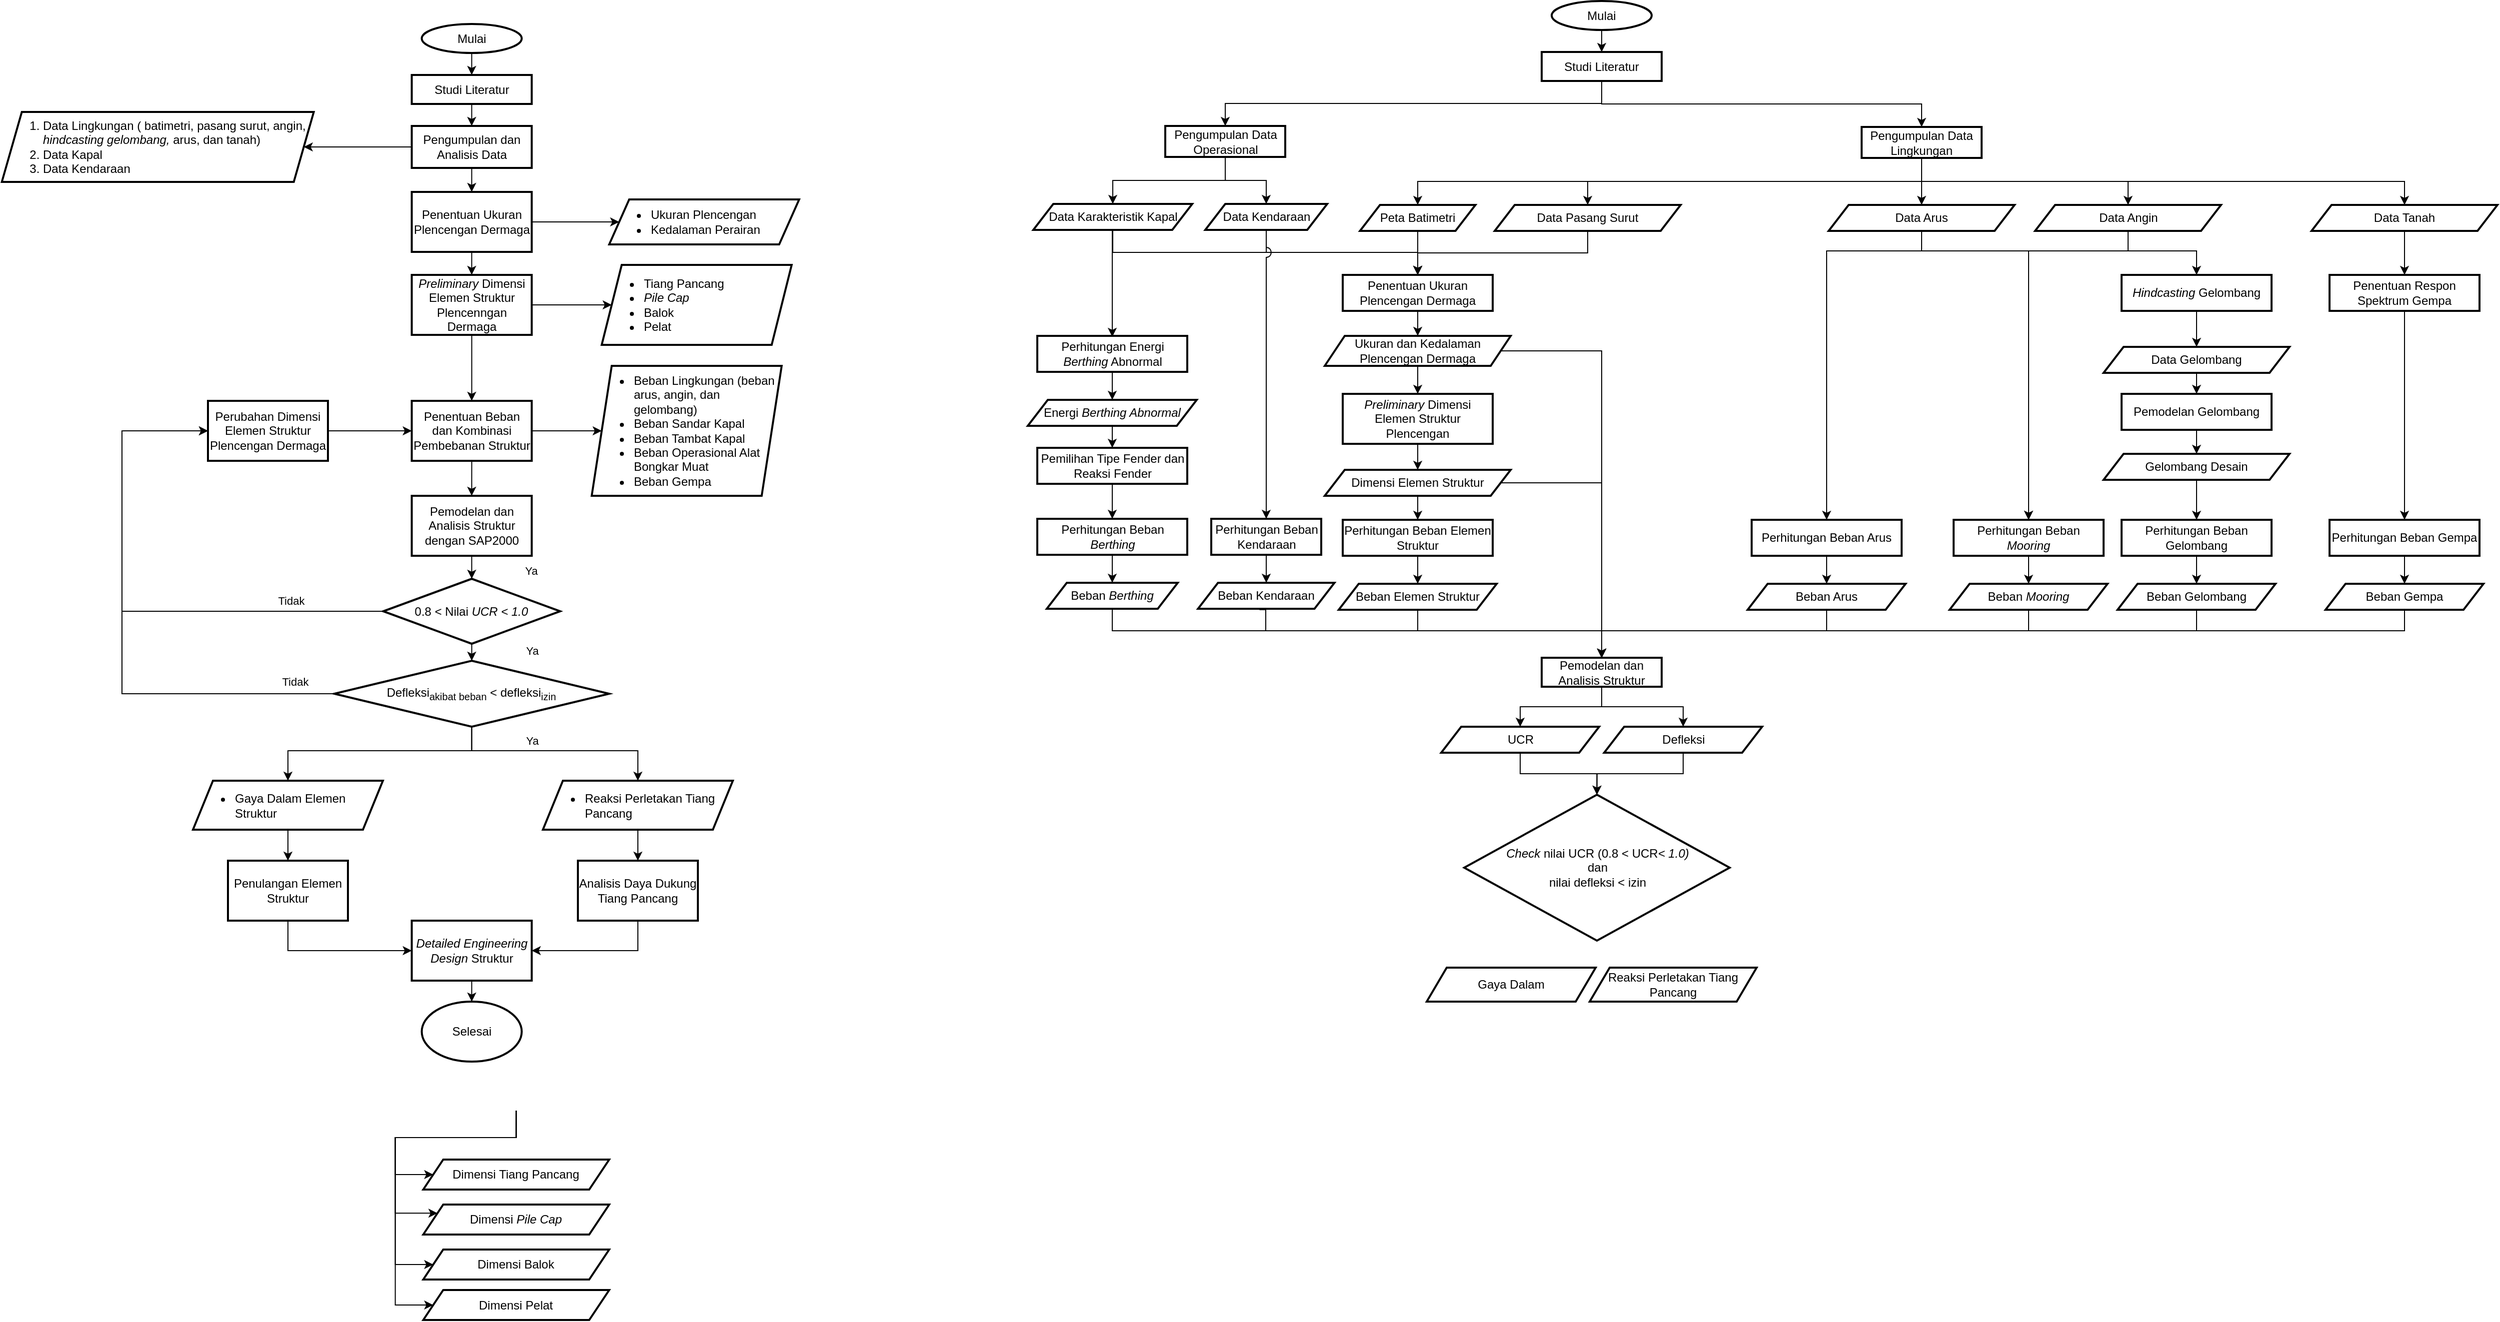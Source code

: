 <mxfile version="21.5.1" type="github">
  <diagram id="hsn3fKaMIO-5Dz97zqOI" name="Halaman-1">
    <mxGraphModel dx="2057" dy="932" grid="0" gridSize="10" guides="1" tooltips="1" connect="1" arrows="1" fold="1" page="0" pageScale="1" pageWidth="1169" pageHeight="827" background="none" math="0" shadow="0">
      <root>
        <mxCell id="0" />
        <mxCell id="1" parent="0" />
        <mxCell id="RGUvr4DlTQq4D04LTztD-4" value="" style="edgeStyle=orthogonalEdgeStyle;rounded=0;orthogonalLoop=1;jettySize=auto;html=1;" parent="1" source="RGUvr4DlTQq4D04LTztD-1" target="RGUvr4DlTQq4D04LTztD-3" edge="1">
          <mxGeometry relative="1" as="geometry" />
        </mxCell>
        <mxCell id="RGUvr4DlTQq4D04LTztD-1" value="Mulai" style="strokeWidth=2;html=1;shape=mxgraph.flowchart.start_1;whiteSpace=wrap;" parent="1" vertex="1">
          <mxGeometry x="509.83" y="353" width="100" height="29" as="geometry" />
        </mxCell>
        <mxCell id="RGUvr4DlTQq4D04LTztD-11" value="" style="edgeStyle=orthogonalEdgeStyle;rounded=0;orthogonalLoop=1;jettySize=auto;html=1;" parent="1" source="RGUvr4DlTQq4D04LTztD-3" target="RGUvr4DlTQq4D04LTztD-10" edge="1">
          <mxGeometry relative="1" as="geometry" />
        </mxCell>
        <mxCell id="RGUvr4DlTQq4D04LTztD-3" value="Studi Literatur" style="whiteSpace=wrap;html=1;strokeWidth=2;" parent="1" vertex="1">
          <mxGeometry x="499.83" y="404" width="120" height="29" as="geometry" />
        </mxCell>
        <mxCell id="RGUvr4DlTQq4D04LTztD-22" style="edgeStyle=orthogonalEdgeStyle;rounded=0;orthogonalLoop=1;jettySize=auto;html=1;entryX=1;entryY=0.5;entryDx=0;entryDy=0;" parent="1" source="RGUvr4DlTQq4D04LTztD-10" target="RGUvr4DlTQq4D04LTztD-19" edge="1">
          <mxGeometry relative="1" as="geometry" />
        </mxCell>
        <mxCell id="RGUvr4DlTQq4D04LTztD-25" style="edgeStyle=orthogonalEdgeStyle;rounded=0;orthogonalLoop=1;jettySize=auto;html=1;" parent="1" source="RGUvr4DlTQq4D04LTztD-10" target="RGUvr4DlTQq4D04LTztD-24" edge="1">
          <mxGeometry relative="1" as="geometry" />
        </mxCell>
        <mxCell id="RGUvr4DlTQq4D04LTztD-10" value="Pengumpulan dan Analisis Data" style="whiteSpace=wrap;html=1;strokeWidth=2;" parent="1" vertex="1">
          <mxGeometry x="499.83" y="455" width="120" height="42" as="geometry" />
        </mxCell>
        <mxCell id="RGUvr4DlTQq4D04LTztD-19" value="&lt;ol&gt;&lt;li style=&quot;text-align: left;&quot;&gt;Data Lingkungan ( batimetri, pasang surut, angin, &lt;i&gt;hindcasting gelombang,&lt;/i&gt;&amp;nbsp;arus, dan tanah)&lt;/li&gt;&lt;li style=&quot;text-align: left;&quot;&gt;Data Kapal&lt;/li&gt;&lt;li style=&quot;text-align: left;&quot;&gt;Data Kendaraan&lt;/li&gt;&lt;/ol&gt;" style="shape=parallelogram;perimeter=parallelogramPerimeter;whiteSpace=wrap;html=1;fixedSize=1;strokeWidth=2;align=center;" parent="1" vertex="1">
          <mxGeometry x="89.83" y="441" width="312" height="70" as="geometry" />
        </mxCell>
        <mxCell id="RGUvr4DlTQq4D04LTztD-29" value="" style="edgeStyle=orthogonalEdgeStyle;rounded=0;orthogonalLoop=1;jettySize=auto;html=1;" parent="1" source="RGUvr4DlTQq4D04LTztD-24" target="RGUvr4DlTQq4D04LTztD-28" edge="1">
          <mxGeometry relative="1" as="geometry" />
        </mxCell>
        <mxCell id="RGUvr4DlTQq4D04LTztD-31" value="" style="edgeStyle=orthogonalEdgeStyle;rounded=0;orthogonalLoop=1;jettySize=auto;html=1;" parent="1" source="RGUvr4DlTQq4D04LTztD-24" target="RGUvr4DlTQq4D04LTztD-30" edge="1">
          <mxGeometry relative="1" as="geometry" />
        </mxCell>
        <mxCell id="RGUvr4DlTQq4D04LTztD-24" value="Penentuan Ukuran Plencengan Dermaga" style="whiteSpace=wrap;html=1;strokeWidth=2;" parent="1" vertex="1">
          <mxGeometry x="499.83" y="521" width="120" height="60" as="geometry" />
        </mxCell>
        <mxCell id="RGUvr4DlTQq4D04LTztD-28" value="&lt;ul&gt;&lt;li&gt;Ukuran Plencengan&lt;/li&gt;&lt;li&gt;Kedalaman Perairan&lt;/li&gt;&lt;/ul&gt;" style="shape=parallelogram;perimeter=parallelogramPerimeter;whiteSpace=wrap;html=1;fixedSize=1;strokeWidth=2;align=left;" parent="1" vertex="1">
          <mxGeometry x="697.33" y="528.5" width="190" height="45" as="geometry" />
        </mxCell>
        <mxCell id="RGUvr4DlTQq4D04LTztD-35" style="edgeStyle=orthogonalEdgeStyle;rounded=0;orthogonalLoop=1;jettySize=auto;html=1;" parent="1" source="RGUvr4DlTQq4D04LTztD-30" target="RGUvr4DlTQq4D04LTztD-34" edge="1">
          <mxGeometry relative="1" as="geometry" />
        </mxCell>
        <mxCell id="RGUvr4DlTQq4D04LTztD-37" style="edgeStyle=orthogonalEdgeStyle;rounded=0;orthogonalLoop=1;jettySize=auto;html=1;" parent="1" source="RGUvr4DlTQq4D04LTztD-30" target="RGUvr4DlTQq4D04LTztD-36" edge="1">
          <mxGeometry relative="1" as="geometry" />
        </mxCell>
        <mxCell id="RGUvr4DlTQq4D04LTztD-30" value="&lt;i&gt;Preliminary&lt;/i&gt; Dimensi Elemen Struktur Plencenngan Dermaga" style="whiteSpace=wrap;html=1;strokeWidth=2;" parent="1" vertex="1">
          <mxGeometry x="499.83" y="604" width="120" height="60" as="geometry" />
        </mxCell>
        <mxCell id="RGUvr4DlTQq4D04LTztD-34" value="&lt;ul&gt;&lt;li&gt;Tiang Pancang&lt;/li&gt;&lt;li&gt;&lt;i&gt;Pile Cap&lt;/i&gt;&lt;/li&gt;&lt;li&gt;Balok&lt;/li&gt;&lt;li&gt;Pelat&lt;/li&gt;&lt;/ul&gt;" style="shape=parallelogram;perimeter=parallelogramPerimeter;whiteSpace=wrap;html=1;fixedSize=1;strokeWidth=2;align=left;" parent="1" vertex="1">
          <mxGeometry x="689.83" y="594" width="190" height="80" as="geometry" />
        </mxCell>
        <mxCell id="RGUvr4DlTQq4D04LTztD-39" style="edgeStyle=orthogonalEdgeStyle;rounded=0;orthogonalLoop=1;jettySize=auto;html=1;exitX=0.5;exitY=1;exitDx=0;exitDy=0;" parent="1" source="RGUvr4DlTQq4D04LTztD-36" target="RGUvr4DlTQq4D04LTztD-38" edge="1">
          <mxGeometry relative="1" as="geometry" />
        </mxCell>
        <mxCell id="RGUvr4DlTQq4D04LTztD-44" style="edgeStyle=orthogonalEdgeStyle;rounded=0;orthogonalLoop=1;jettySize=auto;html=1;exitX=1;exitY=0.5;exitDx=0;exitDy=0;" parent="1" source="RGUvr4DlTQq4D04LTztD-36" target="RGUvr4DlTQq4D04LTztD-43" edge="1">
          <mxGeometry relative="1" as="geometry" />
        </mxCell>
        <mxCell id="RGUvr4DlTQq4D04LTztD-36" value="Penentuan Beban dan Kombinasi Pembebanan Struktur" style="whiteSpace=wrap;html=1;strokeWidth=2;" parent="1" vertex="1">
          <mxGeometry x="499.83" y="730" width="120" height="60" as="geometry" />
        </mxCell>
        <mxCell id="RGUvr4DlTQq4D04LTztD-47" style="edgeStyle=orthogonalEdgeStyle;rounded=0;orthogonalLoop=1;jettySize=auto;html=1;entryX=0.5;entryY=0;entryDx=0;entryDy=0;entryPerimeter=0;" parent="1" source="RGUvr4DlTQq4D04LTztD-38" target="RGUvr4DlTQq4D04LTztD-46" edge="1">
          <mxGeometry relative="1" as="geometry" />
        </mxCell>
        <mxCell id="RGUvr4DlTQq4D04LTztD-38" value="Pemodelan dan Analisis Struktur dengan SAP2000" style="whiteSpace=wrap;html=1;strokeWidth=2;" parent="1" vertex="1">
          <mxGeometry x="499.83" y="825" width="120" height="60" as="geometry" />
        </mxCell>
        <mxCell id="RGUvr4DlTQq4D04LTztD-43" value="&lt;ul&gt;&lt;li&gt;Beban Lingkungan (beban arus, angin, dan gelombang)&lt;/li&gt;&lt;li&gt;Beban Sandar Kapal&lt;/li&gt;&lt;li&gt;Beban Tambat Kapal&lt;/li&gt;&lt;li&gt;Beban Operasional Alat&amp;nbsp; Bongkar Muat&lt;/li&gt;&lt;li&gt;Beban Gempa&lt;/li&gt;&lt;/ul&gt;" style="shape=parallelogram;perimeter=parallelogramPerimeter;whiteSpace=wrap;html=1;fixedSize=1;strokeWidth=2;align=left;" parent="1" vertex="1">
          <mxGeometry x="679.83" y="695" width="190" height="130" as="geometry" />
        </mxCell>
        <mxCell id="RGUvr4DlTQq4D04LTztD-52" style="edgeStyle=orthogonalEdgeStyle;rounded=0;orthogonalLoop=1;jettySize=auto;html=1;exitX=0.5;exitY=1;exitDx=0;exitDy=0;exitPerimeter=0;entryX=0.5;entryY=0;entryDx=0;entryDy=0;entryPerimeter=0;" parent="1" source="RGUvr4DlTQq4D04LTztD-46" target="RGUvr4DlTQq4D04LTztD-53" edge="1">
          <mxGeometry relative="1" as="geometry">
            <mxPoint x="559.83" y="1201.0" as="targetPoint" />
          </mxGeometry>
        </mxCell>
        <mxCell id="RGUvr4DlTQq4D04LTztD-46" value="0.8 &amp;lt; Nilai&lt;i&gt;&amp;nbsp;UCR &amp;lt; 1.0&lt;/i&gt;" style="strokeWidth=2;html=1;shape=mxgraph.flowchart.decision;whiteSpace=wrap;" parent="1" vertex="1">
          <mxGeometry x="471.33" y="908" width="177" height="65" as="geometry" />
        </mxCell>
        <mxCell id="RGUvr4DlTQq4D04LTztD-55" style="edgeStyle=orthogonalEdgeStyle;rounded=0;orthogonalLoop=1;jettySize=auto;html=1;entryX=0;entryY=0.5;entryDx=0;entryDy=0;" parent="1" source="RGUvr4DlTQq4D04LTztD-53" target="u0lFD6W9siVNVVhDt6ij-11" edge="1">
          <mxGeometry relative="1" as="geometry">
            <mxPoint x="209.83" y="1211" as="targetPoint" />
            <Array as="points">
              <mxPoint x="210" y="1023" />
              <mxPoint x="210" y="760" />
            </Array>
          </mxGeometry>
        </mxCell>
        <mxCell id="RGUvr4DlTQq4D04LTztD-56" value="Tidak" style="edgeLabel;html=1;align=center;verticalAlign=middle;resizable=0;points=[];" parent="RGUvr4DlTQq4D04LTztD-55" vertex="1" connectable="0">
          <mxGeometry x="-0.858" y="3" relative="1" as="geometry">
            <mxPoint y="-15" as="offset" />
          </mxGeometry>
        </mxCell>
        <mxCell id="RGUvr4DlTQq4D04LTztD-85" value="Ya" style="edgeLabel;html=1;align=center;verticalAlign=middle;resizable=0;points=[];" parent="RGUvr4DlTQq4D04LTztD-55" vertex="1" connectable="0">
          <mxGeometry x="-0.858" y="3" relative="1" as="geometry">
            <mxPoint x="236" y="-126" as="offset" />
          </mxGeometry>
        </mxCell>
        <mxCell id="RGUvr4DlTQq4D04LTztD-86" value="Ya" style="edgeLabel;html=1;align=center;verticalAlign=middle;resizable=0;points=[];" parent="RGUvr4DlTQq4D04LTztD-55" vertex="1" connectable="0">
          <mxGeometry x="-0.858" y="3" relative="1" as="geometry">
            <mxPoint x="237" y="-46" as="offset" />
          </mxGeometry>
        </mxCell>
        <mxCell id="u0lFD6W9siVNVVhDt6ij-1" value="Ya" style="edgeLabel;html=1;align=center;verticalAlign=middle;resizable=0;points=[];" parent="RGUvr4DlTQq4D04LTztD-55" vertex="1" connectable="0">
          <mxGeometry x="-0.858" y="3" relative="1" as="geometry">
            <mxPoint x="237" y="44" as="offset" />
          </mxGeometry>
        </mxCell>
        <mxCell id="u0lFD6W9siVNVVhDt6ij-2" value="Tidak" style="edgeLabel;html=1;align=center;verticalAlign=middle;resizable=0;points=[];" parent="RGUvr4DlTQq4D04LTztD-55" vertex="1" connectable="0">
          <mxGeometry x="-0.858" y="3" relative="1" as="geometry">
            <mxPoint x="-4" y="-96" as="offset" />
          </mxGeometry>
        </mxCell>
        <mxCell id="RGUvr4DlTQq4D04LTztD-60" value="" style="edgeStyle=orthogonalEdgeStyle;rounded=0;orthogonalLoop=1;jettySize=auto;html=1;entryX=0.5;entryY=0;entryDx=0;entryDy=0;" parent="1" source="RGUvr4DlTQq4D04LTztD-53" target="RGUvr4DlTQq4D04LTztD-64" edge="1">
          <mxGeometry relative="1" as="geometry">
            <mxPoint x="580" y="1180" as="targetPoint" />
            <Array as="points">
              <mxPoint x="560" y="1080" />
              <mxPoint x="376" y="1080" />
            </Array>
          </mxGeometry>
        </mxCell>
        <mxCell id="RGUvr4DlTQq4D04LTztD-68" style="edgeStyle=orthogonalEdgeStyle;rounded=0;orthogonalLoop=1;jettySize=auto;html=1;" parent="1" source="RGUvr4DlTQq4D04LTztD-53" target="RGUvr4DlTQq4D04LTztD-66" edge="1">
          <mxGeometry relative="1" as="geometry">
            <Array as="points">
              <mxPoint x="560" y="1080" />
              <mxPoint x="726" y="1080" />
            </Array>
          </mxGeometry>
        </mxCell>
        <mxCell id="RGUvr4DlTQq4D04LTztD-53" value="Defleksi&lt;sub style=&quot;border-color: var(--border-color);&quot;&gt;akibat beban&lt;/sub&gt;&amp;nbsp;&amp;lt; defleksi&lt;sub style=&quot;border-color: var(--border-color);&quot;&gt;izin&lt;/sub&gt;" style="strokeWidth=2;html=1;shape=mxgraph.flowchart.decision;whiteSpace=wrap;" parent="1" vertex="1">
          <mxGeometry x="422.33" y="990" width="275" height="66" as="geometry" />
        </mxCell>
        <mxCell id="RGUvr4DlTQq4D04LTztD-69" style="edgeStyle=orthogonalEdgeStyle;rounded=0;orthogonalLoop=1;jettySize=auto;html=1;entryX=0.5;entryY=0;entryDx=0;entryDy=0;" parent="1" source="RGUvr4DlTQq4D04LTztD-64" target="RGUvr4DlTQq4D04LTztD-70" edge="1">
          <mxGeometry relative="1" as="geometry">
            <mxPoint x="375" y="1249" as="targetPoint" />
          </mxGeometry>
        </mxCell>
        <mxCell id="RGUvr4DlTQq4D04LTztD-64" value="&lt;ul&gt;&lt;li&gt;Gaya Dalam Elemen Struktur&lt;/li&gt;&lt;/ul&gt;" style="shape=parallelogram;perimeter=parallelogramPerimeter;whiteSpace=wrap;html=1;fixedSize=1;strokeWidth=2;align=left;" parent="1" vertex="1">
          <mxGeometry x="281" y="1110" width="190" height="49" as="geometry" />
        </mxCell>
        <mxCell id="RGUvr4DlTQq4D04LTztD-73" style="edgeStyle=orthogonalEdgeStyle;rounded=0;orthogonalLoop=1;jettySize=auto;html=1;entryX=0.5;entryY=0;entryDx=0;entryDy=0;" parent="1" source="RGUvr4DlTQq4D04LTztD-66" target="RGUvr4DlTQq4D04LTztD-72" edge="1">
          <mxGeometry relative="1" as="geometry" />
        </mxCell>
        <mxCell id="RGUvr4DlTQq4D04LTztD-66" value="&lt;ul&gt;&lt;li&gt;Reaksi Perletakan Tiang Pancang&lt;/li&gt;&lt;/ul&gt;" style="shape=parallelogram;perimeter=parallelogramPerimeter;whiteSpace=wrap;html=1;fixedSize=1;strokeWidth=2;align=left;" parent="1" vertex="1">
          <mxGeometry x="631" y="1110" width="190" height="49" as="geometry" />
        </mxCell>
        <mxCell id="RGUvr4DlTQq4D04LTztD-75" style="edgeStyle=orthogonalEdgeStyle;rounded=0;orthogonalLoop=1;jettySize=auto;html=1;entryX=0;entryY=0.5;entryDx=0;entryDy=0;exitX=0.5;exitY=1;exitDx=0;exitDy=0;" parent="1" source="RGUvr4DlTQq4D04LTztD-70" target="RGUvr4DlTQq4D04LTztD-74" edge="1">
          <mxGeometry relative="1" as="geometry" />
        </mxCell>
        <mxCell id="RGUvr4DlTQq4D04LTztD-70" value="Penulangan Elemen Struktur" style="whiteSpace=wrap;html=1;strokeWidth=2;" parent="1" vertex="1">
          <mxGeometry x="316" y="1190" width="120" height="60" as="geometry" />
        </mxCell>
        <mxCell id="RGUvr4DlTQq4D04LTztD-76" style="edgeStyle=orthogonalEdgeStyle;rounded=0;orthogonalLoop=1;jettySize=auto;html=1;entryX=1;entryY=0.5;entryDx=0;entryDy=0;exitX=0.5;exitY=1;exitDx=0;exitDy=0;" parent="1" source="RGUvr4DlTQq4D04LTztD-72" target="RGUvr4DlTQq4D04LTztD-74" edge="1">
          <mxGeometry relative="1" as="geometry" />
        </mxCell>
        <mxCell id="RGUvr4DlTQq4D04LTztD-72" value="Analisis Daya Dukung Tiang Pancang" style="whiteSpace=wrap;html=1;strokeWidth=2;" parent="1" vertex="1">
          <mxGeometry x="666" y="1190" width="120" height="60" as="geometry" />
        </mxCell>
        <mxCell id="RGUvr4DlTQq4D04LTztD-78" value="" style="edgeStyle=orthogonalEdgeStyle;rounded=0;orthogonalLoop=1;jettySize=auto;html=1;entryX=0.5;entryY=0;entryDx=0;entryDy=0;entryPerimeter=0;" parent="1" source="RGUvr4DlTQq4D04LTztD-74" target="RGUvr4DlTQq4D04LTztD-79" edge="1">
          <mxGeometry relative="1" as="geometry">
            <mxPoint x="560" y="1439" as="targetPoint" />
          </mxGeometry>
        </mxCell>
        <mxCell id="RGUvr4DlTQq4D04LTztD-74" value="&lt;i&gt;Detailed Engineering Design &lt;/i&gt;Struktur" style="whiteSpace=wrap;html=1;strokeWidth=2;" parent="1" vertex="1">
          <mxGeometry x="499.83" y="1250" width="120" height="60" as="geometry" />
        </mxCell>
        <mxCell id="RGUvr4DlTQq4D04LTztD-79" value="Selesai" style="strokeWidth=2;html=1;shape=mxgraph.flowchart.start_1;whiteSpace=wrap;" parent="1" vertex="1">
          <mxGeometry x="509.83" y="1331" width="100" height="60" as="geometry" />
        </mxCell>
        <mxCell id="u0lFD6W9siVNVVhDt6ij-7" value="" style="edgeStyle=orthogonalEdgeStyle;rounded=0;orthogonalLoop=1;jettySize=auto;html=1;exitX=0;exitY=0.5;exitDx=0;exitDy=0;exitPerimeter=0;entryX=0;entryY=0.5;entryDx=0;entryDy=0;" parent="1" source="RGUvr4DlTQq4D04LTztD-46" target="u0lFD6W9siVNVVhDt6ij-11" edge="1">
          <mxGeometry relative="1" as="geometry">
            <Array as="points">
              <mxPoint x="210" y="941" />
              <mxPoint x="210" y="760" />
            </Array>
            <mxPoint x="471" y="941" as="sourcePoint" />
            <mxPoint x="499" y="634" as="targetPoint" />
          </mxGeometry>
        </mxCell>
        <mxCell id="u0lFD6W9siVNVVhDt6ij-12" style="edgeStyle=orthogonalEdgeStyle;rounded=0;orthogonalLoop=1;jettySize=auto;html=1;entryX=0;entryY=0.5;entryDx=0;entryDy=0;" parent="1" source="u0lFD6W9siVNVVhDt6ij-11" target="RGUvr4DlTQq4D04LTztD-36" edge="1">
          <mxGeometry relative="1" as="geometry" />
        </mxCell>
        <mxCell id="u0lFD6W9siVNVVhDt6ij-11" value="Perubahan Dimensi Elemen Struktur Plencengan Dermaga" style="whiteSpace=wrap;html=1;strokeWidth=2;" parent="1" vertex="1">
          <mxGeometry x="296" y="730" width="120" height="60" as="geometry" />
        </mxCell>
        <mxCell id="rYCNu0aDo_Y2NOdWBEIi-1" value="Mulai" style="strokeWidth=2;html=1;shape=mxgraph.flowchart.start_1;whiteSpace=wrap;" vertex="1" parent="1">
          <mxGeometry x="1640" y="330" width="100" height="29" as="geometry" />
        </mxCell>
        <mxCell id="rYCNu0aDo_Y2NOdWBEIi-2" value="" style="edgeStyle=orthogonalEdgeStyle;rounded=0;orthogonalLoop=1;jettySize=auto;html=1;exitX=0.5;exitY=1;exitDx=0;exitDy=0;exitPerimeter=0;" edge="1" target="rYCNu0aDo_Y2NOdWBEIi-3" parent="1" source="rYCNu0aDo_Y2NOdWBEIi-1">
          <mxGeometry relative="1" as="geometry">
            <mxPoint x="1690" y="351.0" as="sourcePoint" />
          </mxGeometry>
        </mxCell>
        <mxCell id="rYCNu0aDo_Y2NOdWBEIi-14" style="edgeStyle=orthogonalEdgeStyle;rounded=0;orthogonalLoop=1;jettySize=auto;html=1;exitX=0.5;exitY=1;exitDx=0;exitDy=0;" edge="1" parent="1" source="rYCNu0aDo_Y2NOdWBEIi-3" target="rYCNu0aDo_Y2NOdWBEIi-4">
          <mxGeometry relative="1" as="geometry" />
        </mxCell>
        <mxCell id="rYCNu0aDo_Y2NOdWBEIi-15" style="edgeStyle=orthogonalEdgeStyle;rounded=0;orthogonalLoop=1;jettySize=auto;html=1;entryX=0.5;entryY=0;entryDx=0;entryDy=0;exitX=0.5;exitY=1;exitDx=0;exitDy=0;" edge="1" parent="1" source="rYCNu0aDo_Y2NOdWBEIi-3" target="rYCNu0aDo_Y2NOdWBEIi-8">
          <mxGeometry relative="1" as="geometry" />
        </mxCell>
        <mxCell id="rYCNu0aDo_Y2NOdWBEIi-3" value="Studi Literatur" style="whiteSpace=wrap;html=1;strokeWidth=2;" vertex="1" parent="1">
          <mxGeometry x="1630" y="381" width="120" height="29" as="geometry" />
        </mxCell>
        <mxCell id="rYCNu0aDo_Y2NOdWBEIi-21" style="edgeStyle=orthogonalEdgeStyle;rounded=0;orthogonalLoop=1;jettySize=auto;html=1;exitX=0.5;exitY=1;exitDx=0;exitDy=0;" edge="1" parent="1" source="rYCNu0aDo_Y2NOdWBEIi-4" target="rYCNu0aDo_Y2NOdWBEIi-6">
          <mxGeometry relative="1" as="geometry" />
        </mxCell>
        <mxCell id="rYCNu0aDo_Y2NOdWBEIi-22" style="edgeStyle=orthogonalEdgeStyle;rounded=0;orthogonalLoop=1;jettySize=auto;html=1;entryX=0.5;entryY=0;entryDx=0;entryDy=0;" edge="1" parent="1" source="rYCNu0aDo_Y2NOdWBEIi-4" target="rYCNu0aDo_Y2NOdWBEIi-7">
          <mxGeometry relative="1" as="geometry" />
        </mxCell>
        <mxCell id="rYCNu0aDo_Y2NOdWBEIi-4" value="Pengumpulan Data Operasional" style="whiteSpace=wrap;html=1;strokeWidth=2;" vertex="1" parent="1">
          <mxGeometry x="1253.5" y="455" width="120" height="31" as="geometry" />
        </mxCell>
        <mxCell id="rYCNu0aDo_Y2NOdWBEIi-19" style="edgeStyle=orthogonalEdgeStyle;rounded=0;orthogonalLoop=1;jettySize=auto;html=1;entryX=0.5;entryY=0;entryDx=0;entryDy=0;exitX=0.5;exitY=1;exitDx=0;exitDy=0;" edge="1" parent="1" source="rYCNu0aDo_Y2NOdWBEIi-6" target="rYCNu0aDo_Y2NOdWBEIi-16">
          <mxGeometry relative="1" as="geometry" />
        </mxCell>
        <mxCell id="rYCNu0aDo_Y2NOdWBEIi-37" style="edgeStyle=orthogonalEdgeStyle;rounded=0;orthogonalLoop=1;jettySize=auto;html=1;jumpStyle=arc;jumpSize=10;" edge="1" parent="1" source="rYCNu0aDo_Y2NOdWBEIi-6">
          <mxGeometry relative="1" as="geometry">
            <mxPoint x="1200.5" y="666" as="targetPoint" />
          </mxGeometry>
        </mxCell>
        <mxCell id="rYCNu0aDo_Y2NOdWBEIi-6" value="&lt;span style=&quot;text-align: left; background-color: initial;&quot;&gt;Data Karakteristik Kapal&lt;/span&gt;" style="shape=parallelogram;perimeter=parallelogramPerimeter;whiteSpace=wrap;html=1;fixedSize=1;strokeWidth=2;align=center;" vertex="1" parent="1">
          <mxGeometry x="1121.5" y="533" width="159" height="26" as="geometry" />
        </mxCell>
        <mxCell id="rYCNu0aDo_Y2NOdWBEIi-18" style="edgeStyle=orthogonalEdgeStyle;rounded=0;orthogonalLoop=1;jettySize=auto;html=1;entryX=0.5;entryY=0;entryDx=0;entryDy=0;exitX=0.5;exitY=1;exitDx=0;exitDy=0;" edge="1" parent="1" source="rYCNu0aDo_Y2NOdWBEIi-7" target="rYCNu0aDo_Y2NOdWBEIi-16">
          <mxGeometry relative="1" as="geometry" />
        </mxCell>
        <mxCell id="rYCNu0aDo_Y2NOdWBEIi-36" style="edgeStyle=orthogonalEdgeStyle;rounded=0;orthogonalLoop=1;jettySize=auto;html=1;jumpStyle=arc;jumpSize=10;" edge="1" parent="1" source="rYCNu0aDo_Y2NOdWBEIi-7" target="rYCNu0aDo_Y2NOdWBEIi-28">
          <mxGeometry relative="1" as="geometry" />
        </mxCell>
        <mxCell id="rYCNu0aDo_Y2NOdWBEIi-7" value="&lt;span style=&quot;text-align: left; background-color: initial;&quot;&gt;Data Kendaraan&lt;/span&gt;" style="shape=parallelogram;perimeter=parallelogramPerimeter;whiteSpace=wrap;html=1;fixedSize=1;strokeWidth=2;align=center;" vertex="1" parent="1">
          <mxGeometry x="1293.5" y="533" width="122" height="26" as="geometry" />
        </mxCell>
        <mxCell id="rYCNu0aDo_Y2NOdWBEIi-23" style="edgeStyle=orthogonalEdgeStyle;rounded=0;orthogonalLoop=1;jettySize=auto;html=1;entryX=0.5;entryY=0;entryDx=0;entryDy=0;exitX=0.5;exitY=1;exitDx=0;exitDy=0;" edge="1" parent="1" source="rYCNu0aDo_Y2NOdWBEIi-8" target="rYCNu0aDo_Y2NOdWBEIi-9">
          <mxGeometry relative="1" as="geometry" />
        </mxCell>
        <mxCell id="rYCNu0aDo_Y2NOdWBEIi-24" style="edgeStyle=orthogonalEdgeStyle;rounded=0;orthogonalLoop=1;jettySize=auto;html=1;entryX=0.5;entryY=0;entryDx=0;entryDy=0;exitX=0.5;exitY=1;exitDx=0;exitDy=0;" edge="1" parent="1" source="rYCNu0aDo_Y2NOdWBEIi-8" target="rYCNu0aDo_Y2NOdWBEIi-10">
          <mxGeometry relative="1" as="geometry" />
        </mxCell>
        <mxCell id="rYCNu0aDo_Y2NOdWBEIi-25" style="edgeStyle=orthogonalEdgeStyle;rounded=0;orthogonalLoop=1;jettySize=auto;html=1;" edge="1" parent="1" source="rYCNu0aDo_Y2NOdWBEIi-8" target="rYCNu0aDo_Y2NOdWBEIi-11">
          <mxGeometry relative="1" as="geometry" />
        </mxCell>
        <mxCell id="rYCNu0aDo_Y2NOdWBEIi-26" style="edgeStyle=orthogonalEdgeStyle;rounded=0;orthogonalLoop=1;jettySize=auto;html=1;exitX=0.5;exitY=1;exitDx=0;exitDy=0;" edge="1" parent="1" source="rYCNu0aDo_Y2NOdWBEIi-8" target="rYCNu0aDo_Y2NOdWBEIi-12">
          <mxGeometry relative="1" as="geometry" />
        </mxCell>
        <mxCell id="rYCNu0aDo_Y2NOdWBEIi-27" style="edgeStyle=orthogonalEdgeStyle;rounded=0;orthogonalLoop=1;jettySize=auto;html=1;entryX=0.5;entryY=0;entryDx=0;entryDy=0;exitX=0.5;exitY=1;exitDx=0;exitDy=0;" edge="1" parent="1" source="rYCNu0aDo_Y2NOdWBEIi-8" target="rYCNu0aDo_Y2NOdWBEIi-13">
          <mxGeometry relative="1" as="geometry">
            <mxPoint x="2426.5" y="534" as="targetPoint" />
          </mxGeometry>
        </mxCell>
        <mxCell id="rYCNu0aDo_Y2NOdWBEIi-8" value="Pengumpulan Data Lingkungan" style="whiteSpace=wrap;html=1;strokeWidth=2;" vertex="1" parent="1">
          <mxGeometry x="1950" y="456" width="120" height="31" as="geometry" />
        </mxCell>
        <mxCell id="rYCNu0aDo_Y2NOdWBEIi-17" style="edgeStyle=orthogonalEdgeStyle;rounded=0;orthogonalLoop=1;jettySize=auto;html=1;exitX=0.5;exitY=1;exitDx=0;exitDy=0;" edge="1" parent="1" source="rYCNu0aDo_Y2NOdWBEIi-9" target="rYCNu0aDo_Y2NOdWBEIi-16">
          <mxGeometry relative="1" as="geometry" />
        </mxCell>
        <mxCell id="rYCNu0aDo_Y2NOdWBEIi-9" value="&lt;span style=&quot;text-align: left; background-color: initial;&quot;&gt;Peta Batimetri&lt;/span&gt;" style="shape=parallelogram;perimeter=parallelogramPerimeter;whiteSpace=wrap;html=1;fixedSize=1;strokeWidth=2;align=center;" vertex="1" parent="1">
          <mxGeometry x="1448.25" y="534" width="115.5" height="26" as="geometry" />
        </mxCell>
        <mxCell id="rYCNu0aDo_Y2NOdWBEIi-33" style="edgeStyle=orthogonalEdgeStyle;rounded=0;orthogonalLoop=1;jettySize=auto;html=1;entryX=0.5;entryY=0;entryDx=0;entryDy=0;exitX=0.5;exitY=1;exitDx=0;exitDy=0;" edge="1" parent="1" source="rYCNu0aDo_Y2NOdWBEIi-10" target="rYCNu0aDo_Y2NOdWBEIi-16">
          <mxGeometry relative="1" as="geometry">
            <mxPoint x="1806.5" y="604" as="targetPoint" />
            <Array as="points">
              <mxPoint x="1676" y="582" />
              <mxPoint x="1506" y="582" />
            </Array>
          </mxGeometry>
        </mxCell>
        <mxCell id="rYCNu0aDo_Y2NOdWBEIi-10" value="&lt;span style=&quot;text-align: left; background-color: initial;&quot;&gt;Data Pasang Surut&lt;/span&gt;" style="shape=parallelogram;perimeter=parallelogramPerimeter;whiteSpace=wrap;html=1;fixedSize=1;strokeWidth=2;align=center;" vertex="1" parent="1">
          <mxGeometry x="1583" y="534" width="186" height="26" as="geometry" />
        </mxCell>
        <mxCell id="rYCNu0aDo_Y2NOdWBEIi-46" style="edgeStyle=orthogonalEdgeStyle;rounded=0;orthogonalLoop=1;jettySize=auto;html=1;" edge="1" parent="1" source="rYCNu0aDo_Y2NOdWBEIi-11" target="rYCNu0aDo_Y2NOdWBEIi-45">
          <mxGeometry relative="1" as="geometry">
            <Array as="points">
              <mxPoint x="2010" y="580" />
              <mxPoint x="1915" y="580" />
            </Array>
          </mxGeometry>
        </mxCell>
        <mxCell id="rYCNu0aDo_Y2NOdWBEIi-72" style="edgeStyle=orthogonalEdgeStyle;rounded=0;orthogonalLoop=1;jettySize=auto;html=1;entryX=0.5;entryY=0;entryDx=0;entryDy=0;" edge="1" parent="1" source="rYCNu0aDo_Y2NOdWBEIi-11" target="rYCNu0aDo_Y2NOdWBEIi-34">
          <mxGeometry relative="1" as="geometry">
            <Array as="points">
              <mxPoint x="2010" y="580" />
              <mxPoint x="2117" y="580" />
            </Array>
          </mxGeometry>
        </mxCell>
        <mxCell id="rYCNu0aDo_Y2NOdWBEIi-11" value="&lt;span style=&quot;text-align: left; background-color: initial;&quot;&gt;Data Arus&lt;/span&gt;" style="shape=parallelogram;perimeter=parallelogramPerimeter;whiteSpace=wrap;html=1;fixedSize=1;strokeWidth=2;align=center;" vertex="1" parent="1">
          <mxGeometry x="1917" y="534" width="186" height="26" as="geometry" />
        </mxCell>
        <mxCell id="rYCNu0aDo_Y2NOdWBEIi-39" style="edgeStyle=orthogonalEdgeStyle;rounded=0;orthogonalLoop=1;jettySize=auto;html=1;entryX=0.5;entryY=0;entryDx=0;entryDy=0;" edge="1" parent="1" source="rYCNu0aDo_Y2NOdWBEIi-12" target="rYCNu0aDo_Y2NOdWBEIi-34">
          <mxGeometry relative="1" as="geometry">
            <Array as="points">
              <mxPoint x="2217" y="580" />
              <mxPoint x="2117" y="580" />
            </Array>
          </mxGeometry>
        </mxCell>
        <mxCell id="rYCNu0aDo_Y2NOdWBEIi-42" style="edgeStyle=orthogonalEdgeStyle;rounded=0;orthogonalLoop=1;jettySize=auto;html=1;entryX=0.5;entryY=0;entryDx=0;entryDy=0;" edge="1" parent="1" source="rYCNu0aDo_Y2NOdWBEIi-12" target="rYCNu0aDo_Y2NOdWBEIi-41">
          <mxGeometry relative="1" as="geometry">
            <Array as="points">
              <mxPoint x="2217" y="580" />
              <mxPoint x="2285" y="580" />
            </Array>
          </mxGeometry>
        </mxCell>
        <mxCell id="rYCNu0aDo_Y2NOdWBEIi-12" value="&lt;span style=&quot;text-align: left; background-color: initial;&quot;&gt;Data Angin&lt;/span&gt;" style="shape=parallelogram;perimeter=parallelogramPerimeter;whiteSpace=wrap;html=1;fixedSize=1;strokeWidth=2;align=center;" vertex="1" parent="1">
          <mxGeometry x="2123.5" y="534" width="186" height="26" as="geometry" />
        </mxCell>
        <mxCell id="rYCNu0aDo_Y2NOdWBEIi-79" style="edgeStyle=orthogonalEdgeStyle;rounded=0;orthogonalLoop=1;jettySize=auto;html=1;entryX=0.5;entryY=0;entryDx=0;entryDy=0;" edge="1" parent="1" source="rYCNu0aDo_Y2NOdWBEIi-13" target="rYCNu0aDo_Y2NOdWBEIi-78">
          <mxGeometry relative="1" as="geometry" />
        </mxCell>
        <mxCell id="rYCNu0aDo_Y2NOdWBEIi-13" value="&lt;span style=&quot;text-align: left; background-color: initial;&quot;&gt;Data Tanah&lt;/span&gt;" style="shape=parallelogram;perimeter=parallelogramPerimeter;whiteSpace=wrap;html=1;fixedSize=1;strokeWidth=2;align=center;" vertex="1" parent="1">
          <mxGeometry x="2400" y="534" width="186" height="26" as="geometry" />
        </mxCell>
        <mxCell id="rYCNu0aDo_Y2NOdWBEIi-56" style="edgeStyle=orthogonalEdgeStyle;rounded=0;orthogonalLoop=1;jettySize=auto;html=1;" edge="1" parent="1" source="rYCNu0aDo_Y2NOdWBEIi-16" target="rYCNu0aDo_Y2NOdWBEIi-55">
          <mxGeometry relative="1" as="geometry" />
        </mxCell>
        <mxCell id="rYCNu0aDo_Y2NOdWBEIi-16" value="Penentuan Ukuran Plencengan Dermaga" style="whiteSpace=wrap;html=1;strokeWidth=2;" vertex="1" parent="1">
          <mxGeometry x="1431" y="604" width="150" height="36" as="geometry" />
        </mxCell>
        <mxCell id="rYCNu0aDo_Y2NOdWBEIi-93" style="edgeStyle=orthogonalEdgeStyle;rounded=0;orthogonalLoop=1;jettySize=auto;html=1;" edge="1" parent="1" source="rYCNu0aDo_Y2NOdWBEIi-28" target="rYCNu0aDo_Y2NOdWBEIi-83">
          <mxGeometry relative="1" as="geometry" />
        </mxCell>
        <mxCell id="rYCNu0aDo_Y2NOdWBEIi-28" value="Perhitungan Beban Kendaraan" style="whiteSpace=wrap;html=1;strokeWidth=2;" vertex="1" parent="1">
          <mxGeometry x="1299.5" y="848" width="110" height="36" as="geometry" />
        </mxCell>
        <mxCell id="rYCNu0aDo_Y2NOdWBEIi-92" style="edgeStyle=orthogonalEdgeStyle;rounded=0;orthogonalLoop=1;jettySize=auto;html=1;" edge="1" parent="1" source="rYCNu0aDo_Y2NOdWBEIi-29" target="rYCNu0aDo_Y2NOdWBEIi-82">
          <mxGeometry relative="1" as="geometry" />
        </mxCell>
        <mxCell id="rYCNu0aDo_Y2NOdWBEIi-29" value="Perhitungan Beban &lt;i&gt;Berthing&lt;/i&gt;" style="whiteSpace=wrap;html=1;strokeWidth=2;" vertex="1" parent="1">
          <mxGeometry x="1125.5" y="848" width="150" height="36" as="geometry" />
        </mxCell>
        <mxCell id="rYCNu0aDo_Y2NOdWBEIi-106" style="edgeStyle=orthogonalEdgeStyle;rounded=0;orthogonalLoop=1;jettySize=auto;html=1;" edge="1" parent="1" source="rYCNu0aDo_Y2NOdWBEIi-34" target="rYCNu0aDo_Y2NOdWBEIi-97">
          <mxGeometry relative="1" as="geometry" />
        </mxCell>
        <mxCell id="rYCNu0aDo_Y2NOdWBEIi-34" value="Perhitungan Beban &lt;i&gt;Mooring&lt;/i&gt;" style="whiteSpace=wrap;html=1;strokeWidth=2;" vertex="1" parent="1">
          <mxGeometry x="2042" y="849" width="150" height="36" as="geometry" />
        </mxCell>
        <mxCell id="rYCNu0aDo_Y2NOdWBEIi-48" style="edgeStyle=orthogonalEdgeStyle;rounded=0;orthogonalLoop=1;jettySize=auto;html=1;entryX=0.5;entryY=0;entryDx=0;entryDy=0;" edge="1" parent="1" source="rYCNu0aDo_Y2NOdWBEIi-41" target="rYCNu0aDo_Y2NOdWBEIi-47">
          <mxGeometry relative="1" as="geometry" />
        </mxCell>
        <mxCell id="rYCNu0aDo_Y2NOdWBEIi-41" value="&lt;i&gt;Hindcasting &lt;/i&gt;Gelombang" style="whiteSpace=wrap;html=1;strokeWidth=2;" vertex="1" parent="1">
          <mxGeometry x="2210" y="604" width="150" height="36" as="geometry" />
        </mxCell>
        <mxCell id="rYCNu0aDo_Y2NOdWBEIi-105" style="edgeStyle=orthogonalEdgeStyle;rounded=0;orthogonalLoop=1;jettySize=auto;html=1;" edge="1" parent="1" source="rYCNu0aDo_Y2NOdWBEIi-45" target="rYCNu0aDo_Y2NOdWBEIi-96">
          <mxGeometry relative="1" as="geometry" />
        </mxCell>
        <mxCell id="rYCNu0aDo_Y2NOdWBEIi-45" value="Perhitungan Beban Arus" style="whiteSpace=wrap;html=1;strokeWidth=2;" vertex="1" parent="1">
          <mxGeometry x="1840" y="849" width="150" height="36" as="geometry" />
        </mxCell>
        <mxCell id="rYCNu0aDo_Y2NOdWBEIi-75" style="edgeStyle=orthogonalEdgeStyle;rounded=0;orthogonalLoop=1;jettySize=auto;html=1;entryX=0.5;entryY=0;entryDx=0;entryDy=0;" edge="1" parent="1" source="rYCNu0aDo_Y2NOdWBEIi-47" target="rYCNu0aDo_Y2NOdWBEIi-73">
          <mxGeometry relative="1" as="geometry" />
        </mxCell>
        <mxCell id="rYCNu0aDo_Y2NOdWBEIi-47" value="&lt;span style=&quot;text-align: left; background-color: initial;&quot;&gt;Data Gelombang&lt;/span&gt;" style="shape=parallelogram;perimeter=parallelogramPerimeter;whiteSpace=wrap;html=1;fixedSize=1;strokeWidth=2;align=center;" vertex="1" parent="1">
          <mxGeometry x="2192" y="676" width="186" height="26" as="geometry" />
        </mxCell>
        <mxCell id="rYCNu0aDo_Y2NOdWBEIi-107" style="edgeStyle=orthogonalEdgeStyle;rounded=0;orthogonalLoop=1;jettySize=auto;html=1;" edge="1" parent="1" source="rYCNu0aDo_Y2NOdWBEIi-50" target="rYCNu0aDo_Y2NOdWBEIi-98">
          <mxGeometry relative="1" as="geometry" />
        </mxCell>
        <mxCell id="rYCNu0aDo_Y2NOdWBEIi-50" value="Perhitungan Beban Gelombang" style="whiteSpace=wrap;html=1;strokeWidth=2;" vertex="1" parent="1">
          <mxGeometry x="2210" y="849" width="150" height="36" as="geometry" />
        </mxCell>
        <mxCell id="rYCNu0aDo_Y2NOdWBEIi-108" style="edgeStyle=orthogonalEdgeStyle;rounded=0;orthogonalLoop=1;jettySize=auto;html=1;" edge="1" parent="1" source="rYCNu0aDo_Y2NOdWBEIi-53" target="rYCNu0aDo_Y2NOdWBEIi-99">
          <mxGeometry relative="1" as="geometry" />
        </mxCell>
        <mxCell id="rYCNu0aDo_Y2NOdWBEIi-53" value="Perhitungan Beban Gempa" style="whiteSpace=wrap;html=1;strokeWidth=2;" vertex="1" parent="1">
          <mxGeometry x="2418" y="849" width="150" height="36" as="geometry" />
        </mxCell>
        <mxCell id="rYCNu0aDo_Y2NOdWBEIi-58" style="edgeStyle=orthogonalEdgeStyle;rounded=0;orthogonalLoop=1;jettySize=auto;html=1;" edge="1" parent="1" source="rYCNu0aDo_Y2NOdWBEIi-55" target="rYCNu0aDo_Y2NOdWBEIi-57">
          <mxGeometry relative="1" as="geometry" />
        </mxCell>
        <mxCell id="rYCNu0aDo_Y2NOdWBEIi-101" style="edgeStyle=orthogonalEdgeStyle;rounded=0;orthogonalLoop=1;jettySize=auto;html=1;" edge="1" parent="1" source="rYCNu0aDo_Y2NOdWBEIi-55" target="rYCNu0aDo_Y2NOdWBEIi-100">
          <mxGeometry relative="1" as="geometry" />
        </mxCell>
        <mxCell id="rYCNu0aDo_Y2NOdWBEIi-55" value="&lt;div style=&quot;&quot;&gt;&lt;span style=&quot;background-color: initial;&quot;&gt;Ukuran dan Kedalaman Plencengan Dermaga&lt;/span&gt;&lt;/div&gt;" style="shape=parallelogram;perimeter=parallelogramPerimeter;whiteSpace=wrap;html=1;fixedSize=1;strokeWidth=2;align=center;" vertex="1" parent="1">
          <mxGeometry x="1413" y="665" width="186" height="30" as="geometry" />
        </mxCell>
        <mxCell id="rYCNu0aDo_Y2NOdWBEIi-64" style="edgeStyle=orthogonalEdgeStyle;rounded=0;orthogonalLoop=1;jettySize=auto;html=1;exitX=0.5;exitY=1;exitDx=0;exitDy=0;entryX=0;entryY=0.5;entryDx=0;entryDy=0;" edge="1" parent="1" target="rYCNu0aDo_Y2NOdWBEIi-59">
          <mxGeometry relative="1" as="geometry">
            <mxPoint x="604.33" y="1440.0" as="sourcePoint" />
            <Array as="points">
              <mxPoint x="604.33" y="1467" />
              <mxPoint x="483.33" y="1467" />
              <mxPoint x="483.33" y="1504" />
            </Array>
          </mxGeometry>
        </mxCell>
        <mxCell id="rYCNu0aDo_Y2NOdWBEIi-65" style="edgeStyle=orthogonalEdgeStyle;rounded=0;orthogonalLoop=1;jettySize=auto;html=1;entryX=0;entryY=0.25;entryDx=0;entryDy=0;" edge="1" parent="1" target="rYCNu0aDo_Y2NOdWBEIi-60">
          <mxGeometry relative="1" as="geometry">
            <mxPoint x="604.33" y="1440.0" as="sourcePoint" />
            <Array as="points">
              <mxPoint x="604.33" y="1467" />
              <mxPoint x="483.33" y="1467" />
              <mxPoint x="483.33" y="1543" />
            </Array>
          </mxGeometry>
        </mxCell>
        <mxCell id="rYCNu0aDo_Y2NOdWBEIi-66" style="edgeStyle=orthogonalEdgeStyle;rounded=0;orthogonalLoop=1;jettySize=auto;html=1;entryX=0;entryY=0.5;entryDx=0;entryDy=0;" edge="1" parent="1" target="rYCNu0aDo_Y2NOdWBEIi-61">
          <mxGeometry relative="1" as="geometry">
            <mxPoint x="604.33" y="1440.0" as="sourcePoint" />
            <Array as="points">
              <mxPoint x="604.33" y="1467" />
              <mxPoint x="483.33" y="1467" />
              <mxPoint x="483.33" y="1594" />
            </Array>
          </mxGeometry>
        </mxCell>
        <mxCell id="rYCNu0aDo_Y2NOdWBEIi-67" style="edgeStyle=orthogonalEdgeStyle;rounded=0;orthogonalLoop=1;jettySize=auto;html=1;entryX=0;entryY=0.5;entryDx=0;entryDy=0;" edge="1" parent="1" target="rYCNu0aDo_Y2NOdWBEIi-62">
          <mxGeometry relative="1" as="geometry">
            <mxPoint x="604.33" y="1440.0" as="sourcePoint" />
            <Array as="points">
              <mxPoint x="604.33" y="1467" />
              <mxPoint x="483.33" y="1467" />
              <mxPoint x="483.33" y="1635" />
            </Array>
          </mxGeometry>
        </mxCell>
        <mxCell id="rYCNu0aDo_Y2NOdWBEIi-69" style="edgeStyle=orthogonalEdgeStyle;rounded=0;orthogonalLoop=1;jettySize=auto;html=1;entryX=0.5;entryY=0;entryDx=0;entryDy=0;" edge="1" parent="1" source="rYCNu0aDo_Y2NOdWBEIi-57" target="rYCNu0aDo_Y2NOdWBEIi-68">
          <mxGeometry relative="1" as="geometry" />
        </mxCell>
        <mxCell id="rYCNu0aDo_Y2NOdWBEIi-57" value="&lt;i&gt;Preliminary &lt;/i&gt;Dimensi Elemen Struktur Plencengan" style="whiteSpace=wrap;html=1;strokeWidth=2;" vertex="1" parent="1">
          <mxGeometry x="1431" y="723" width="150" height="50" as="geometry" />
        </mxCell>
        <mxCell id="rYCNu0aDo_Y2NOdWBEIi-59" value="&lt;div style=&quot;&quot;&gt;Dimensi Tiang Pancang&lt;/div&gt;" style="shape=parallelogram;perimeter=parallelogramPerimeter;whiteSpace=wrap;html=1;fixedSize=1;strokeWidth=2;align=center;" vertex="1" parent="1">
          <mxGeometry x="511.33" y="1489" width="186" height="30" as="geometry" />
        </mxCell>
        <mxCell id="rYCNu0aDo_Y2NOdWBEIi-60" value="&lt;div style=&quot;&quot;&gt;Dimensi &lt;i&gt;Pile Cap&lt;/i&gt;&lt;/div&gt;" style="shape=parallelogram;perimeter=parallelogramPerimeter;whiteSpace=wrap;html=1;fixedSize=1;strokeWidth=2;align=center;" vertex="1" parent="1">
          <mxGeometry x="511.33" y="1534" width="186" height="30" as="geometry" />
        </mxCell>
        <mxCell id="rYCNu0aDo_Y2NOdWBEIi-61" value="&lt;div style=&quot;&quot;&gt;Dimensi Balok&lt;/div&gt;" style="shape=parallelogram;perimeter=parallelogramPerimeter;whiteSpace=wrap;html=1;fixedSize=1;strokeWidth=2;align=center;" vertex="1" parent="1">
          <mxGeometry x="511.33" y="1579" width="186" height="30" as="geometry" />
        </mxCell>
        <mxCell id="rYCNu0aDo_Y2NOdWBEIi-62" value="&lt;div style=&quot;&quot;&gt;Dimensi Pelat&lt;/div&gt;" style="shape=parallelogram;perimeter=parallelogramPerimeter;whiteSpace=wrap;html=1;fixedSize=1;strokeWidth=2;align=center;" vertex="1" parent="1">
          <mxGeometry x="511.33" y="1619.5" width="186" height="30" as="geometry" />
        </mxCell>
        <mxCell id="rYCNu0aDo_Y2NOdWBEIi-81" style="edgeStyle=orthogonalEdgeStyle;rounded=0;orthogonalLoop=1;jettySize=auto;html=1;entryX=0.5;entryY=0;entryDx=0;entryDy=0;" edge="1" parent="1" source="rYCNu0aDo_Y2NOdWBEIi-68" target="rYCNu0aDo_Y2NOdWBEIi-71">
          <mxGeometry relative="1" as="geometry" />
        </mxCell>
        <mxCell id="rYCNu0aDo_Y2NOdWBEIi-102" style="edgeStyle=orthogonalEdgeStyle;rounded=0;orthogonalLoop=1;jettySize=auto;html=1;entryX=0.5;entryY=0;entryDx=0;entryDy=0;" edge="1" parent="1" source="rYCNu0aDo_Y2NOdWBEIi-68" target="rYCNu0aDo_Y2NOdWBEIi-100">
          <mxGeometry relative="1" as="geometry" />
        </mxCell>
        <mxCell id="rYCNu0aDo_Y2NOdWBEIi-68" value="&lt;span style=&quot;text-align: left; background-color: initial;&quot;&gt;Dimensi Elemen Struktur&lt;/span&gt;" style="shape=parallelogram;perimeter=parallelogramPerimeter;whiteSpace=wrap;html=1;fixedSize=1;strokeWidth=2;align=center;" vertex="1" parent="1">
          <mxGeometry x="1413" y="799" width="186" height="26" as="geometry" />
        </mxCell>
        <mxCell id="rYCNu0aDo_Y2NOdWBEIi-94" style="edgeStyle=orthogonalEdgeStyle;rounded=0;orthogonalLoop=1;jettySize=auto;html=1;" edge="1" parent="1" source="rYCNu0aDo_Y2NOdWBEIi-71" target="rYCNu0aDo_Y2NOdWBEIi-85">
          <mxGeometry relative="1" as="geometry" />
        </mxCell>
        <mxCell id="rYCNu0aDo_Y2NOdWBEIi-71" value="Perhitungan Beban Elemen Struktur" style="whiteSpace=wrap;html=1;strokeWidth=2;" vertex="1" parent="1">
          <mxGeometry x="1431" y="849" width="150" height="36" as="geometry" />
        </mxCell>
        <mxCell id="rYCNu0aDo_Y2NOdWBEIi-76" style="edgeStyle=orthogonalEdgeStyle;rounded=0;orthogonalLoop=1;jettySize=auto;html=1;" edge="1" parent="1" source="rYCNu0aDo_Y2NOdWBEIi-73" target="rYCNu0aDo_Y2NOdWBEIi-74">
          <mxGeometry relative="1" as="geometry" />
        </mxCell>
        <mxCell id="rYCNu0aDo_Y2NOdWBEIi-73" value="Pemodelan Gelombang" style="whiteSpace=wrap;html=1;strokeWidth=2;" vertex="1" parent="1">
          <mxGeometry x="2210" y="723" width="150" height="36" as="geometry" />
        </mxCell>
        <mxCell id="rYCNu0aDo_Y2NOdWBEIi-77" style="edgeStyle=orthogonalEdgeStyle;rounded=0;orthogonalLoop=1;jettySize=auto;html=1;entryX=0.5;entryY=0;entryDx=0;entryDy=0;" edge="1" parent="1" source="rYCNu0aDo_Y2NOdWBEIi-74" target="rYCNu0aDo_Y2NOdWBEIi-50">
          <mxGeometry relative="1" as="geometry" />
        </mxCell>
        <mxCell id="rYCNu0aDo_Y2NOdWBEIi-74" value="&lt;span style=&quot;text-align: left; background-color: initial;&quot;&gt;Gelombang Desain&lt;/span&gt;" style="shape=parallelogram;perimeter=parallelogramPerimeter;whiteSpace=wrap;html=1;fixedSize=1;strokeWidth=2;align=center;" vertex="1" parent="1">
          <mxGeometry x="2192" y="783" width="186" height="26" as="geometry" />
        </mxCell>
        <mxCell id="rYCNu0aDo_Y2NOdWBEIi-80" style="edgeStyle=orthogonalEdgeStyle;rounded=0;orthogonalLoop=1;jettySize=auto;html=1;entryX=0.5;entryY=0;entryDx=0;entryDy=0;" edge="1" parent="1" source="rYCNu0aDo_Y2NOdWBEIi-78" target="rYCNu0aDo_Y2NOdWBEIi-53">
          <mxGeometry relative="1" as="geometry" />
        </mxCell>
        <mxCell id="rYCNu0aDo_Y2NOdWBEIi-78" value="Penentuan Respon Spektrum Gempa" style="whiteSpace=wrap;html=1;strokeWidth=2;" vertex="1" parent="1">
          <mxGeometry x="2418" y="604" width="150" height="36" as="geometry" />
        </mxCell>
        <mxCell id="rYCNu0aDo_Y2NOdWBEIi-113" style="edgeStyle=orthogonalEdgeStyle;rounded=0;orthogonalLoop=1;jettySize=auto;html=1;entryX=0.5;entryY=0;entryDx=0;entryDy=0;exitX=0.5;exitY=1;exitDx=0;exitDy=0;" edge="1" parent="1" source="rYCNu0aDo_Y2NOdWBEIi-82" target="rYCNu0aDo_Y2NOdWBEIi-100">
          <mxGeometry relative="1" as="geometry">
            <Array as="points">
              <mxPoint x="1201" y="960" />
              <mxPoint x="1690" y="960" />
            </Array>
          </mxGeometry>
        </mxCell>
        <mxCell id="rYCNu0aDo_Y2NOdWBEIi-82" value="&lt;span style=&quot;text-align: left; background-color: initial;&quot;&gt;Beban &lt;i&gt;Berthing&lt;/i&gt;&lt;/span&gt;" style="shape=parallelogram;perimeter=parallelogramPerimeter;whiteSpace=wrap;html=1;fixedSize=1;strokeWidth=2;align=center;" vertex="1" parent="1">
          <mxGeometry x="1135" y="912" width="131" height="26" as="geometry" />
        </mxCell>
        <mxCell id="rYCNu0aDo_Y2NOdWBEIi-114" style="edgeStyle=orthogonalEdgeStyle;rounded=0;orthogonalLoop=1;jettySize=auto;html=1;entryX=0.5;entryY=0;entryDx=0;entryDy=0;exitX=0.45;exitY=1.034;exitDx=0;exitDy=0;exitPerimeter=0;" edge="1" parent="1" source="rYCNu0aDo_Y2NOdWBEIi-83" target="rYCNu0aDo_Y2NOdWBEIi-100">
          <mxGeometry relative="1" as="geometry">
            <Array as="points">
              <mxPoint x="1354" y="939" />
              <mxPoint x="1354" y="960" />
              <mxPoint x="1690" y="960" />
            </Array>
          </mxGeometry>
        </mxCell>
        <mxCell id="rYCNu0aDo_Y2NOdWBEIi-83" value="&lt;div style=&quot;text-align: left;&quot;&gt;&lt;span style=&quot;background-color: initial;&quot;&gt;Beban Kendaraan&lt;/span&gt;&lt;/div&gt;" style="shape=parallelogram;perimeter=parallelogramPerimeter;whiteSpace=wrap;html=1;fixedSize=1;strokeWidth=2;align=center;" vertex="1" parent="1">
          <mxGeometry x="1286.25" y="912" width="136.5" height="26" as="geometry" />
        </mxCell>
        <mxCell id="rYCNu0aDo_Y2NOdWBEIi-115" style="edgeStyle=orthogonalEdgeStyle;rounded=0;orthogonalLoop=1;jettySize=auto;html=1;entryX=0.5;entryY=0;entryDx=0;entryDy=0;exitX=0.5;exitY=1;exitDx=0;exitDy=0;" edge="1" parent="1" source="rYCNu0aDo_Y2NOdWBEIi-85" target="rYCNu0aDo_Y2NOdWBEIi-100">
          <mxGeometry relative="1" as="geometry">
            <Array as="points">
              <mxPoint x="1506" y="960" />
              <mxPoint x="1690" y="960" />
            </Array>
          </mxGeometry>
        </mxCell>
        <mxCell id="rYCNu0aDo_Y2NOdWBEIi-85" value="&lt;div style=&quot;text-align: left;&quot;&gt;&lt;span style=&quot;background-color: initial;&quot;&gt;Beban Elemen Struktur&lt;/span&gt;&lt;/div&gt;" style="shape=parallelogram;perimeter=parallelogramPerimeter;whiteSpace=wrap;html=1;fixedSize=1;strokeWidth=2;align=center;" vertex="1" parent="1">
          <mxGeometry x="1427" y="913" width="158" height="26" as="geometry" />
        </mxCell>
        <mxCell id="rYCNu0aDo_Y2NOdWBEIi-89" style="edgeStyle=orthogonalEdgeStyle;rounded=0;orthogonalLoop=1;jettySize=auto;html=1;" edge="1" parent="1" source="rYCNu0aDo_Y2NOdWBEIi-86" target="rYCNu0aDo_Y2NOdWBEIi-87">
          <mxGeometry relative="1" as="geometry" />
        </mxCell>
        <mxCell id="rYCNu0aDo_Y2NOdWBEIi-86" value="Perhitungan Energi &lt;i&gt;Berthing&lt;/i&gt; Abnormal" style="whiteSpace=wrap;html=1;strokeWidth=2;" vertex="1" parent="1">
          <mxGeometry x="1125.5" y="665" width="150" height="36" as="geometry" />
        </mxCell>
        <mxCell id="rYCNu0aDo_Y2NOdWBEIi-127" style="edgeStyle=orthogonalEdgeStyle;rounded=0;orthogonalLoop=1;jettySize=auto;html=1;entryX=0.5;entryY=0;entryDx=0;entryDy=0;" edge="1" parent="1" source="rYCNu0aDo_Y2NOdWBEIi-87" target="rYCNu0aDo_Y2NOdWBEIi-88">
          <mxGeometry relative="1" as="geometry" />
        </mxCell>
        <mxCell id="rYCNu0aDo_Y2NOdWBEIi-87" value="&lt;span style=&quot;text-align: left; background-color: initial;&quot;&gt;Energi &lt;i&gt;Berthing Abnormal&lt;/i&gt;&lt;/span&gt;" style="shape=parallelogram;perimeter=parallelogramPerimeter;whiteSpace=wrap;html=1;fixedSize=1;strokeWidth=2;align=center;" vertex="1" parent="1">
          <mxGeometry x="1116" y="729" width="169" height="26" as="geometry" />
        </mxCell>
        <mxCell id="rYCNu0aDo_Y2NOdWBEIi-91" style="edgeStyle=orthogonalEdgeStyle;rounded=0;orthogonalLoop=1;jettySize=auto;html=1;" edge="1" parent="1" source="rYCNu0aDo_Y2NOdWBEIi-88" target="rYCNu0aDo_Y2NOdWBEIi-29">
          <mxGeometry relative="1" as="geometry" />
        </mxCell>
        <mxCell id="rYCNu0aDo_Y2NOdWBEIi-88" value="Pemilihan Tipe Fender dan Reaksi Fender" style="whiteSpace=wrap;html=1;strokeWidth=2;" vertex="1" parent="1">
          <mxGeometry x="1125.5" y="777" width="150" height="36" as="geometry" />
        </mxCell>
        <mxCell id="rYCNu0aDo_Y2NOdWBEIi-109" style="edgeStyle=orthogonalEdgeStyle;rounded=0;orthogonalLoop=1;jettySize=auto;html=1;entryX=0.5;entryY=0;entryDx=0;entryDy=0;exitX=0.5;exitY=1;exitDx=0;exitDy=0;" edge="1" parent="1" source="rYCNu0aDo_Y2NOdWBEIi-96" target="rYCNu0aDo_Y2NOdWBEIi-100">
          <mxGeometry relative="1" as="geometry">
            <Array as="points">
              <mxPoint x="1915" y="960" />
              <mxPoint x="1690" y="960" />
            </Array>
          </mxGeometry>
        </mxCell>
        <mxCell id="rYCNu0aDo_Y2NOdWBEIi-96" value="&lt;div style=&quot;text-align: left;&quot;&gt;&lt;span style=&quot;background-color: initial;&quot;&gt;Beban Arus&lt;/span&gt;&lt;/div&gt;" style="shape=parallelogram;perimeter=parallelogramPerimeter;whiteSpace=wrap;html=1;fixedSize=1;strokeWidth=2;align=center;" vertex="1" parent="1">
          <mxGeometry x="1836" y="913" width="158" height="26" as="geometry" />
        </mxCell>
        <mxCell id="rYCNu0aDo_Y2NOdWBEIi-110" style="edgeStyle=orthogonalEdgeStyle;rounded=0;orthogonalLoop=1;jettySize=auto;html=1;entryX=0.5;entryY=0;entryDx=0;entryDy=0;" edge="1" parent="1" source="rYCNu0aDo_Y2NOdWBEIi-97" target="rYCNu0aDo_Y2NOdWBEIi-100">
          <mxGeometry relative="1" as="geometry">
            <Array as="points">
              <mxPoint x="2117" y="960" />
              <mxPoint x="1690" y="960" />
            </Array>
          </mxGeometry>
        </mxCell>
        <mxCell id="rYCNu0aDo_Y2NOdWBEIi-97" value="&lt;div style=&quot;text-align: left;&quot;&gt;&lt;span style=&quot;background-color: initial;&quot;&gt;Beban &lt;i&gt;Mooring&lt;/i&gt;&lt;/span&gt;&lt;/div&gt;" style="shape=parallelogram;perimeter=parallelogramPerimeter;whiteSpace=wrap;html=1;fixedSize=1;strokeWidth=2;align=center;" vertex="1" parent="1">
          <mxGeometry x="2038" y="913" width="158" height="26" as="geometry" />
        </mxCell>
        <mxCell id="rYCNu0aDo_Y2NOdWBEIi-111" style="edgeStyle=orthogonalEdgeStyle;rounded=0;orthogonalLoop=1;jettySize=auto;html=1;entryX=0.5;entryY=0;entryDx=0;entryDy=0;" edge="1" parent="1" source="rYCNu0aDo_Y2NOdWBEIi-98" target="rYCNu0aDo_Y2NOdWBEIi-100">
          <mxGeometry relative="1" as="geometry">
            <Array as="points">
              <mxPoint x="2285" y="960" />
              <mxPoint x="1690" y="960" />
            </Array>
          </mxGeometry>
        </mxCell>
        <mxCell id="rYCNu0aDo_Y2NOdWBEIi-98" value="&lt;div style=&quot;text-align: left;&quot;&gt;Beban Gelombang&lt;/div&gt;" style="shape=parallelogram;perimeter=parallelogramPerimeter;whiteSpace=wrap;html=1;fixedSize=1;strokeWidth=2;align=center;" vertex="1" parent="1">
          <mxGeometry x="2206" y="913" width="158" height="26" as="geometry" />
        </mxCell>
        <mxCell id="rYCNu0aDo_Y2NOdWBEIi-112" style="edgeStyle=orthogonalEdgeStyle;rounded=0;orthogonalLoop=1;jettySize=auto;html=1;entryX=0.5;entryY=0;entryDx=0;entryDy=0;" edge="1" parent="1" source="rYCNu0aDo_Y2NOdWBEIi-99" target="rYCNu0aDo_Y2NOdWBEIi-100">
          <mxGeometry relative="1" as="geometry">
            <Array as="points">
              <mxPoint x="2493" y="960" />
              <mxPoint x="1690" y="960" />
            </Array>
          </mxGeometry>
        </mxCell>
        <mxCell id="rYCNu0aDo_Y2NOdWBEIi-99" value="&lt;div style=&quot;text-align: left;&quot;&gt;Beban Gempa&lt;/div&gt;" style="shape=parallelogram;perimeter=parallelogramPerimeter;whiteSpace=wrap;html=1;fixedSize=1;strokeWidth=2;align=center;" vertex="1" parent="1">
          <mxGeometry x="2414" y="913" width="158" height="26" as="geometry" />
        </mxCell>
        <mxCell id="rYCNu0aDo_Y2NOdWBEIi-120" style="edgeStyle=orthogonalEdgeStyle;rounded=0;orthogonalLoop=1;jettySize=auto;html=1;exitX=0.5;exitY=1;exitDx=0;exitDy=0;" edge="1" parent="1" source="rYCNu0aDo_Y2NOdWBEIi-100" target="rYCNu0aDo_Y2NOdWBEIi-117">
          <mxGeometry relative="1" as="geometry">
            <mxPoint x="1690" y="1037" as="sourcePoint" />
          </mxGeometry>
        </mxCell>
        <mxCell id="rYCNu0aDo_Y2NOdWBEIi-121" style="edgeStyle=orthogonalEdgeStyle;rounded=0;orthogonalLoop=1;jettySize=auto;html=1;" edge="1" parent="1" source="rYCNu0aDo_Y2NOdWBEIi-100" target="rYCNu0aDo_Y2NOdWBEIi-118">
          <mxGeometry relative="1" as="geometry" />
        </mxCell>
        <mxCell id="rYCNu0aDo_Y2NOdWBEIi-100" value="Pemodelan dan Analisis Struktur" style="whiteSpace=wrap;html=1;strokeWidth=2;" vertex="1" parent="1">
          <mxGeometry x="1630" y="987" width="120" height="29" as="geometry" />
        </mxCell>
        <mxCell id="rYCNu0aDo_Y2NOdWBEIi-123" style="edgeStyle=orthogonalEdgeStyle;rounded=0;orthogonalLoop=1;jettySize=auto;html=1;entryX=0.5;entryY=0;entryDx=0;entryDy=0;entryPerimeter=0;" edge="1" parent="1" source="rYCNu0aDo_Y2NOdWBEIi-117" target="rYCNu0aDo_Y2NOdWBEIi-122">
          <mxGeometry relative="1" as="geometry" />
        </mxCell>
        <mxCell id="rYCNu0aDo_Y2NOdWBEIi-117" value="&lt;div style=&quot;text-align: left;&quot;&gt;&lt;span style=&quot;background-color: initial;&quot;&gt;UCR&lt;/span&gt;&lt;/div&gt;" style="shape=parallelogram;perimeter=parallelogramPerimeter;whiteSpace=wrap;html=1;fixedSize=1;strokeWidth=2;align=center;" vertex="1" parent="1">
          <mxGeometry x="1529.5" y="1056" width="158" height="26" as="geometry" />
        </mxCell>
        <mxCell id="rYCNu0aDo_Y2NOdWBEIi-124" style="edgeStyle=orthogonalEdgeStyle;rounded=0;orthogonalLoop=1;jettySize=auto;html=1;entryX=0.5;entryY=0;entryDx=0;entryDy=0;entryPerimeter=0;" edge="1" parent="1" source="rYCNu0aDo_Y2NOdWBEIi-118" target="rYCNu0aDo_Y2NOdWBEIi-122">
          <mxGeometry relative="1" as="geometry" />
        </mxCell>
        <mxCell id="rYCNu0aDo_Y2NOdWBEIi-118" value="&lt;div style=&quot;text-align: left;&quot;&gt;&lt;span style=&quot;background-color: initial;&quot;&gt;Defleksi&lt;/span&gt;&lt;/div&gt;" style="shape=parallelogram;perimeter=parallelogramPerimeter;whiteSpace=wrap;html=1;fixedSize=1;strokeWidth=2;align=center;" vertex="1" parent="1">
          <mxGeometry x="1692.5" y="1056" width="158" height="26" as="geometry" />
        </mxCell>
        <mxCell id="rYCNu0aDo_Y2NOdWBEIi-122" value="&lt;i&gt;Check &lt;/i&gt;nilai UCR (0.8 &amp;lt; UCR&lt;i&gt;&amp;lt; 1.0)&lt;/i&gt;&lt;br&gt;dan&lt;br&gt;nilai defleksi &amp;lt; izin" style="strokeWidth=2;html=1;shape=mxgraph.flowchart.decision;whiteSpace=wrap;" vertex="1" parent="1">
          <mxGeometry x="1552.5" y="1124" width="265.5" height="146" as="geometry" />
        </mxCell>
        <mxCell id="rYCNu0aDo_Y2NOdWBEIi-125" value="&lt;div style=&quot;text-align: left;&quot;&gt;&lt;span style=&quot;background-color: initial;&quot;&gt;Gaya Dalam&lt;/span&gt;&lt;/div&gt;" style="shape=parallelogram;perimeter=parallelogramPerimeter;whiteSpace=wrap;html=1;fixedSize=1;strokeWidth=2;align=center;" vertex="1" parent="1">
          <mxGeometry x="1515" y="1297" width="169" height="34" as="geometry" />
        </mxCell>
        <mxCell id="rYCNu0aDo_Y2NOdWBEIi-126" value="&lt;div style=&quot;&quot;&gt;&lt;span style=&quot;background-color: initial;&quot;&gt;Reaksi Perletakan Tiang Pancang&lt;/span&gt;&lt;/div&gt;" style="shape=parallelogram;perimeter=parallelogramPerimeter;whiteSpace=wrap;html=1;fixedSize=1;strokeWidth=2;align=center;" vertex="1" parent="1">
          <mxGeometry x="1678" y="1297" width="167" height="34" as="geometry" />
        </mxCell>
      </root>
    </mxGraphModel>
  </diagram>
</mxfile>
